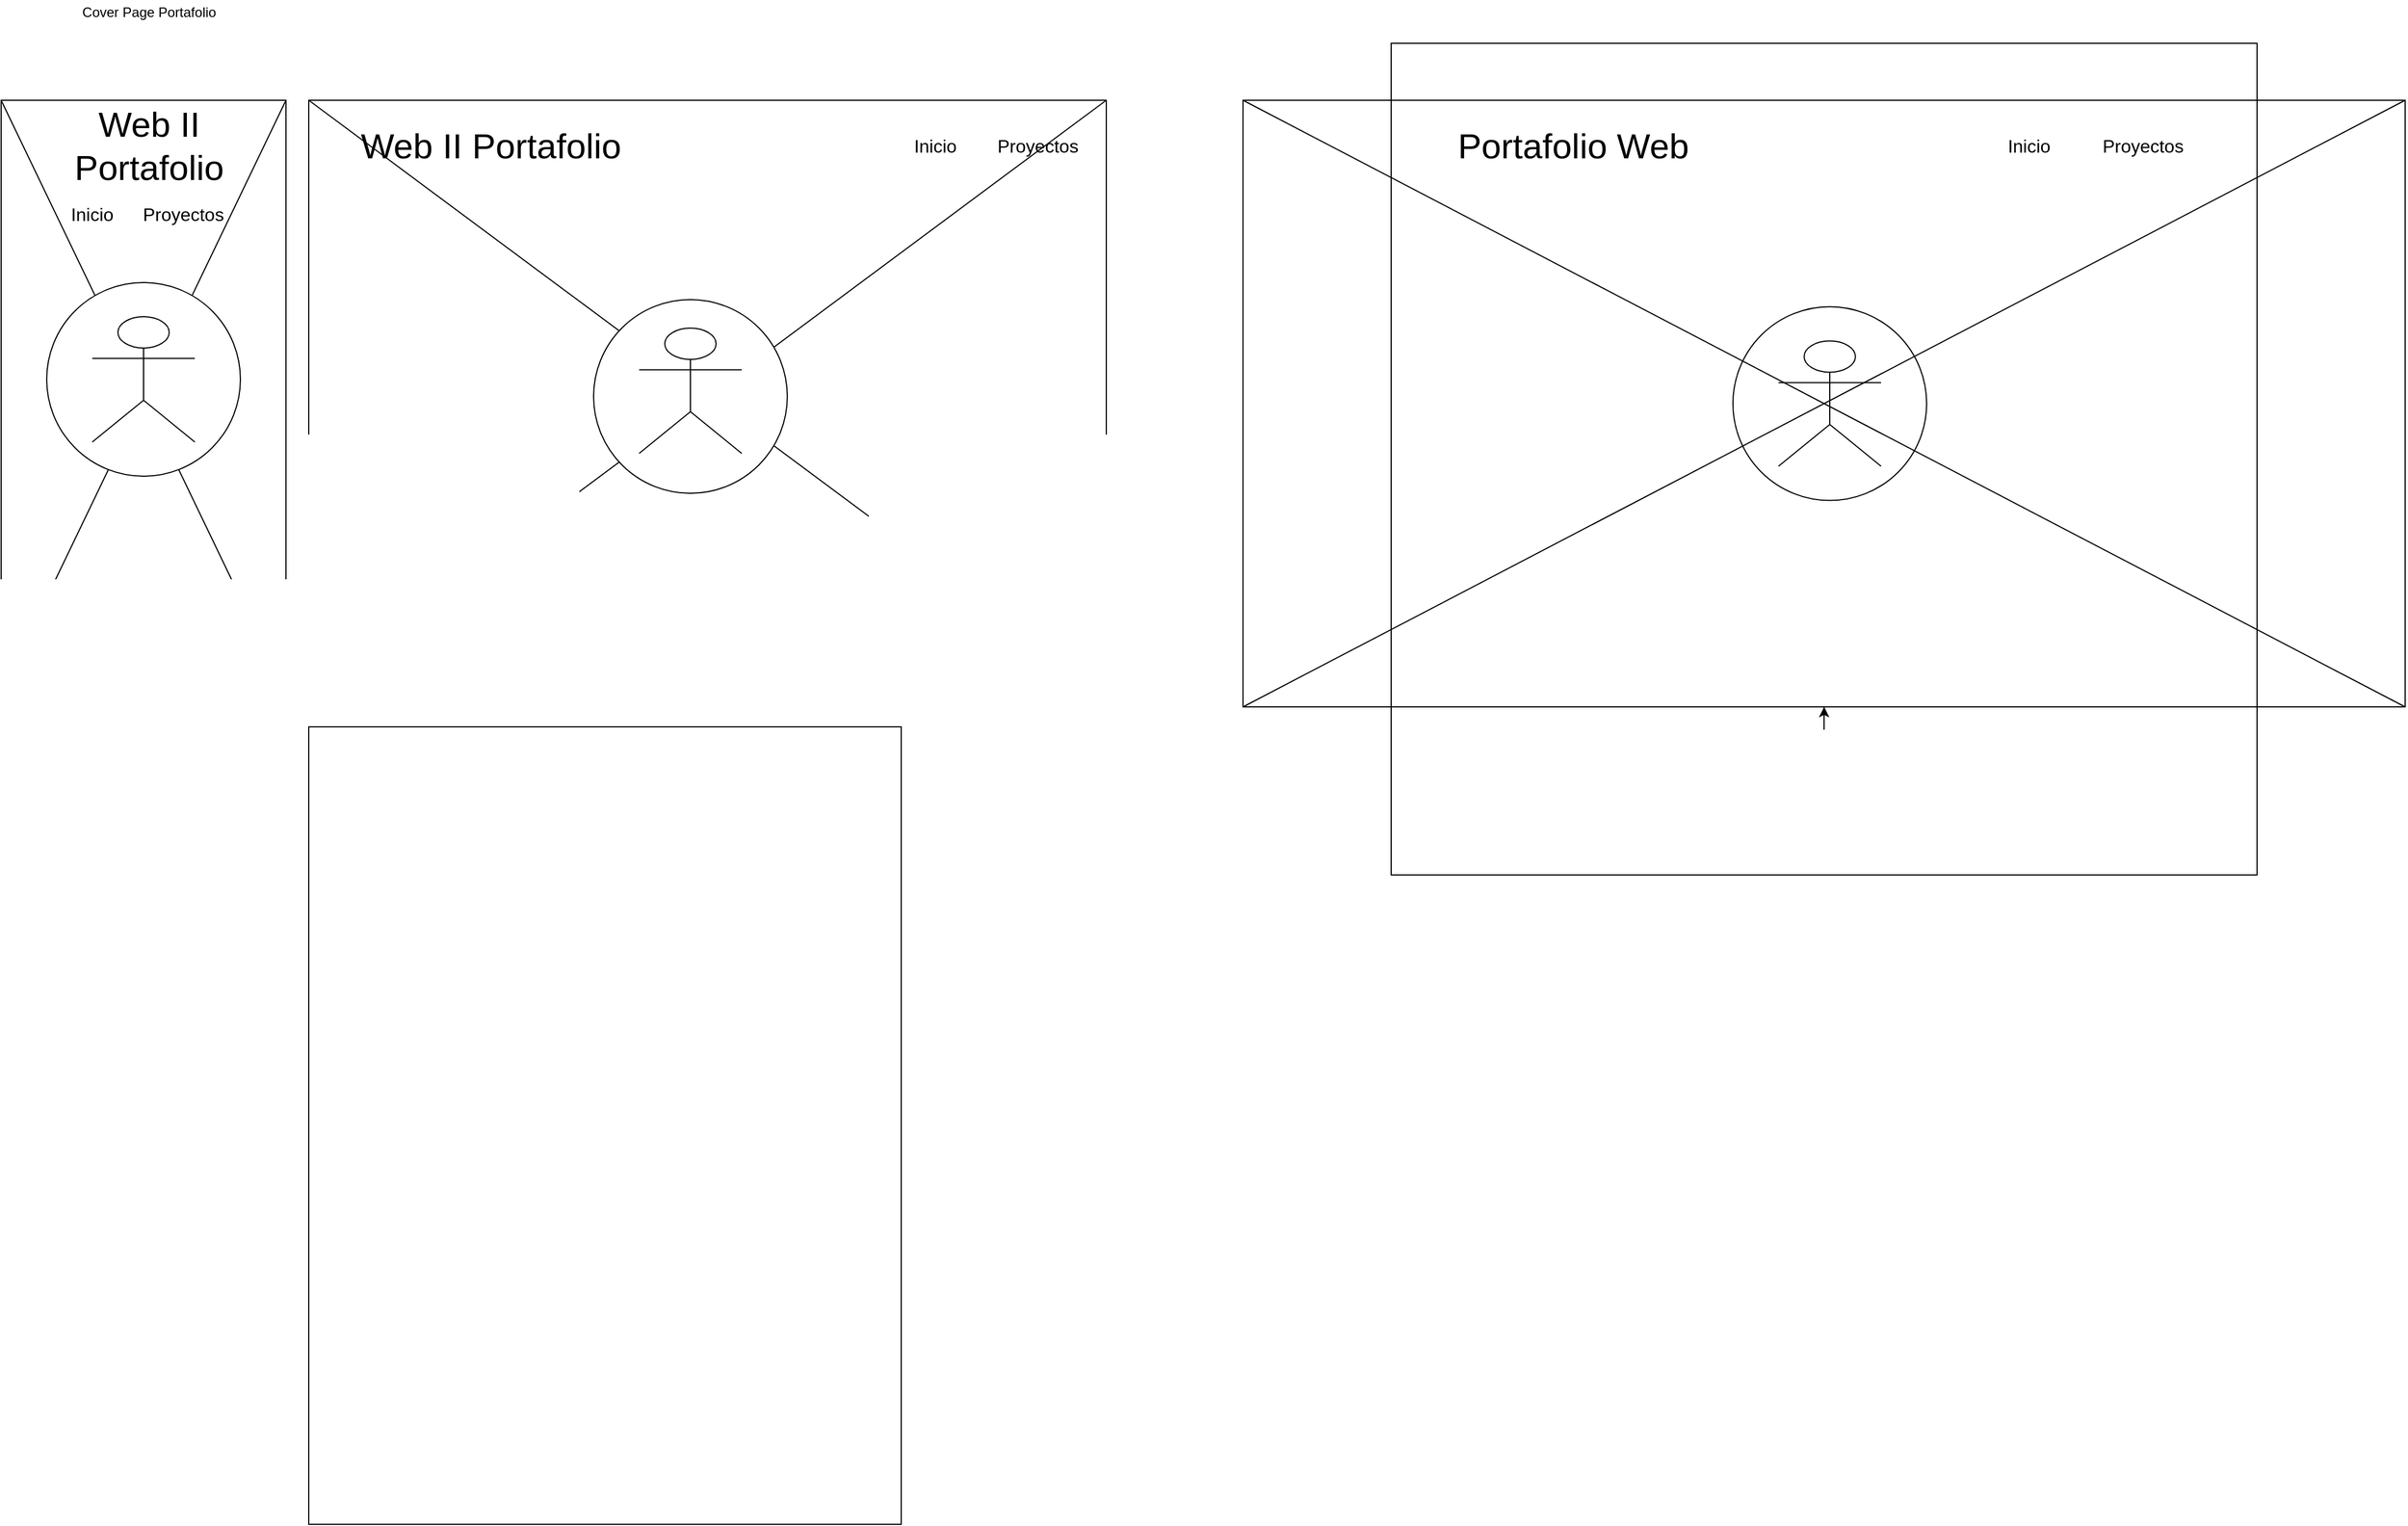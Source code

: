 <mxfile version="14.1.8" type="device" pages="2"><diagram id="TVRLxBg_jeRX5fFNaOIJ" name="Page-1"><mxGraphModel dx="875" dy="494" grid="1" gridSize="10" guides="1" tooltips="1" connect="1" arrows="1" fold="1" page="1" pageScale="1" pageWidth="1100" pageHeight="850" math="0" shadow="0"><root><mxCell id="0"/><mxCell id="1" parent="0"/><mxCell id="LJBU-VAnCsG5Pyl1tN5j-1" value="" style="rounded=0;whiteSpace=wrap;html=1;" parent="1" vertex="1"><mxGeometry x="20" y="100" width="250" height="520" as="geometry"/></mxCell><mxCell id="LJBU-VAnCsG5Pyl1tN5j-2" value="" style="rounded=0;whiteSpace=wrap;html=1;" parent="1" vertex="1"><mxGeometry x="290" y="100" width="700" height="520" as="geometry"/></mxCell><mxCell id="LJBU-VAnCsG5Pyl1tN5j-4" value="" style="rounded=0;whiteSpace=wrap;html=1;rotation=90;" parent="1" vertex="1"><mxGeometry x="1353.75" y="-143.75" width="532.5" height="1020" as="geometry"/></mxCell><mxCell id="LJBU-VAnCsG5Pyl1tN5j-5" value="" style="rounded=0;whiteSpace=wrap;html=1;rotation=90;" parent="1" vertex="1"><mxGeometry x="200" y="740" width="700" height="520" as="geometry"/></mxCell><mxCell id="LJBU-VAnCsG5Pyl1tN5j-6" value="Cover Page Portafolio" style="text;html=1;strokeColor=none;fillColor=none;align=center;verticalAlign=middle;whiteSpace=wrap;rounded=0;" parent="1" vertex="1"><mxGeometry x="20" y="12.5" width="260" height="20" as="geometry"/></mxCell><mxCell id="LJBU-VAnCsG5Pyl1tN5j-8" value="" style="endArrow=none;html=1;exitX=0;exitY=1;exitDx=0;exitDy=0;" parent="1" source="LJBU-VAnCsG5Pyl1tN5j-1" edge="1"><mxGeometry width="50" height="50" relative="1" as="geometry"><mxPoint x="220" y="150" as="sourcePoint"/><mxPoint x="270" y="100" as="targetPoint"/><Array as="points"/></mxGeometry></mxCell><mxCell id="LJBU-VAnCsG5Pyl1tN5j-9" value="" style="endArrow=none;html=1;exitX=1;exitY=1;exitDx=0;exitDy=0;entryX=0;entryY=0;entryDx=0;entryDy=0;" parent="1" source="LJBU-VAnCsG5Pyl1tN5j-1" target="LJBU-VAnCsG5Pyl1tN5j-1" edge="1"><mxGeometry width="50" height="50" relative="1" as="geometry"><mxPoint x="30" y="630.0" as="sourcePoint"/><mxPoint x="280" y="110" as="targetPoint"/></mxGeometry></mxCell><mxCell id="LJBU-VAnCsG5Pyl1tN5j-10" value="" style="ellipse;whiteSpace=wrap;html=1;aspect=fixed;" parent="1" vertex="1"><mxGeometry x="60" y="260" width="170" height="170" as="geometry"/></mxCell><mxCell id="LJBU-VAnCsG5Pyl1tN5j-12" value="" style="shape=umlActor;verticalLabelPosition=bottom;verticalAlign=top;html=1;outlineConnect=0;" parent="1" vertex="1"><mxGeometry x="100" y="290" width="90" height="110" as="geometry"/></mxCell><mxCell id="LJBU-VAnCsG5Pyl1tN5j-15" value="Web II Portafolio" style="text;html=1;strokeColor=none;fillColor=none;align=center;verticalAlign=middle;whiteSpace=wrap;rounded=0;fontSize=31;" parent="1" vertex="1"><mxGeometry x="70" y="130" width="160" height="20" as="geometry"/></mxCell><mxCell id="LJBU-VAnCsG5Pyl1tN5j-16" value="Inicio" style="text;html=1;strokeColor=none;fillColor=none;align=center;verticalAlign=middle;whiteSpace=wrap;rounded=0;fontSize=16;" parent="1" vertex="1"><mxGeometry x="80" y="190" width="40" height="20" as="geometry"/></mxCell><mxCell id="LJBU-VAnCsG5Pyl1tN5j-17" value="Proyectos" style="text;html=1;strokeColor=none;fillColor=none;align=center;verticalAlign=middle;whiteSpace=wrap;rounded=0;fontSize=16;" parent="1" vertex="1"><mxGeometry x="160" y="190" width="40" height="20" as="geometry"/></mxCell><mxCell id="LJBU-VAnCsG5Pyl1tN5j-20" value="Web II Portafolio" style="text;html=1;strokeColor=none;fillColor=none;align=center;verticalAlign=middle;whiteSpace=wrap;rounded=0;fontSize=31;" parent="1" vertex="1"><mxGeometry x="310" y="130" width="280" height="20" as="geometry"/></mxCell><mxCell id="LJBU-VAnCsG5Pyl1tN5j-21" value="Inicio" style="text;html=1;strokeColor=none;fillColor=none;align=center;verticalAlign=middle;whiteSpace=wrap;rounded=0;fontSize=16;" parent="1" vertex="1"><mxGeometry x="820" y="130" width="40" height="20" as="geometry"/></mxCell><mxCell id="LJBU-VAnCsG5Pyl1tN5j-22" value="Proyectos" style="text;html=1;strokeColor=none;fillColor=none;align=center;verticalAlign=middle;whiteSpace=wrap;rounded=0;fontSize=16;" parent="1" vertex="1"><mxGeometry x="910" y="130" width="40" height="20" as="geometry"/></mxCell><mxCell id="LJBU-VAnCsG5Pyl1tN5j-23" value="" style="endArrow=none;html=1;fontSize=16;entryX=0;entryY=0;entryDx=0;entryDy=0;exitX=1;exitY=1;exitDx=0;exitDy=0;" parent="1" source="LJBU-VAnCsG5Pyl1tN5j-2" target="LJBU-VAnCsG5Pyl1tN5j-2" edge="1"><mxGeometry width="50" height="50" relative="1" as="geometry"><mxPoint x="620" y="320" as="sourcePoint"/><mxPoint x="670" y="270" as="targetPoint"/></mxGeometry></mxCell><mxCell id="LJBU-VAnCsG5Pyl1tN5j-24" value="" style="endArrow=none;html=1;fontSize=16;entryX=1;entryY=0;entryDx=0;entryDy=0;exitX=0;exitY=1;exitDx=0;exitDy=0;" parent="1" source="LJBU-VAnCsG5Pyl1tN5j-2" target="LJBU-VAnCsG5Pyl1tN5j-2" edge="1"><mxGeometry width="50" height="50" relative="1" as="geometry"><mxPoint x="620" y="320" as="sourcePoint"/><mxPoint x="670" y="270" as="targetPoint"/></mxGeometry></mxCell><mxCell id="LJBU-VAnCsG5Pyl1tN5j-25" style="edgeStyle=orthogonalEdgeStyle;rounded=0;orthogonalLoop=1;jettySize=auto;html=1;exitX=1;exitY=0.5;exitDx=0;exitDy=0;fontSize=16;" parent="1" source="LJBU-VAnCsG5Pyl1tN5j-4" target="LJBU-VAnCsG5Pyl1tN5j-4" edge="1"><mxGeometry relative="1" as="geometry"/></mxCell><mxCell id="LJBU-VAnCsG5Pyl1tN5j-26" value="" style="ellipse;whiteSpace=wrap;html=1;aspect=fixed;" parent="1" vertex="1"><mxGeometry x="540" y="275" width="170" height="170" as="geometry"/></mxCell><mxCell id="LJBU-VAnCsG5Pyl1tN5j-27" value="" style="shape=umlActor;verticalLabelPosition=bottom;verticalAlign=top;html=1;outlineConnect=0;" parent="1" vertex="1"><mxGeometry x="580" y="300" width="90" height="110" as="geometry"/></mxCell><mxCell id="LJBU-VAnCsG5Pyl1tN5j-28" value="Portafolio Web" style="text;html=1;strokeColor=none;fillColor=none;align=center;verticalAlign=middle;whiteSpace=wrap;rounded=0;fontSize=31;" parent="1" vertex="1"><mxGeometry x="1260" y="130" width="280" height="20" as="geometry"/></mxCell><mxCell id="LJBU-VAnCsG5Pyl1tN5j-29" value="Inicio" style="text;html=1;strokeColor=none;fillColor=none;align=center;verticalAlign=middle;whiteSpace=wrap;rounded=0;fontSize=16;" parent="1" vertex="1"><mxGeometry x="1780" y="130" width="40" height="20" as="geometry"/></mxCell><mxCell id="LJBU-VAnCsG5Pyl1tN5j-30" value="Proyectos" style="text;html=1;strokeColor=none;fillColor=none;align=center;verticalAlign=middle;whiteSpace=wrap;rounded=0;fontSize=16;" parent="1" vertex="1"><mxGeometry x="1880" y="130" width="40" height="20" as="geometry"/></mxCell><mxCell id="LJBU-VAnCsG5Pyl1tN5j-31" value="" style="ellipse;whiteSpace=wrap;html=1;aspect=fixed;" parent="1" vertex="1"><mxGeometry x="1540" y="281.25" width="170" height="170" as="geometry"/></mxCell><mxCell id="LJBU-VAnCsG5Pyl1tN5j-32" value="" style="shape=umlActor;verticalLabelPosition=bottom;verticalAlign=top;html=1;outlineConnect=0;" parent="1" vertex="1"><mxGeometry x="1580" y="311.25" width="90" height="110" as="geometry"/></mxCell><mxCell id="LJBU-VAnCsG5Pyl1tN5j-33" value="" style="endArrow=none;html=1;fontSize=16;entryX=0;entryY=1;entryDx=0;entryDy=0;exitX=1;exitY=0;exitDx=0;exitDy=0;" parent="1" source="LJBU-VAnCsG5Pyl1tN5j-4" target="LJBU-VAnCsG5Pyl1tN5j-4" edge="1"><mxGeometry width="50" height="50" relative="1" as="geometry"><mxPoint x="1460" y="490" as="sourcePoint"/><mxPoint x="1510" y="440" as="targetPoint"/></mxGeometry></mxCell><mxCell id="LJBU-VAnCsG5Pyl1tN5j-34" value="" style="endArrow=none;html=1;fontSize=16;exitX=1;exitY=1;exitDx=0;exitDy=0;entryX=0;entryY=0;entryDx=0;entryDy=0;" parent="1" source="LJBU-VAnCsG5Pyl1tN5j-4" target="LJBU-VAnCsG5Pyl1tN5j-4" edge="1"><mxGeometry width="50" height="50" relative="1" as="geometry"><mxPoint x="1460" y="490" as="sourcePoint"/><mxPoint x="1510" y="440" as="targetPoint"/></mxGeometry></mxCell><mxCell id="LJBU-VAnCsG5Pyl1tN5j-35" value="" style="rounded=0;whiteSpace=wrap;html=1;fontSize=16;fillColor=none;" parent="1" vertex="1"><mxGeometry x="1240" y="50" width="760" height="730" as="geometry"/></mxCell></root></mxGraphModel></diagram><diagram id="CzFK2SuCrc2GGHjDIna0" name="Page-2"><mxGraphModel dx="772" dy="566" grid="1" gridSize="10" guides="1" tooltips="1" connect="1" arrows="1" fold="1" page="1" pageScale="1" pageWidth="1100" pageHeight="850" math="0" shadow="0"><root><mxCell id="Nrn2BLaPttFLPvRdKct8-0"/><mxCell id="Nrn2BLaPttFLPvRdKct8-1" parent="Nrn2BLaPttFLPvRdKct8-0"/></root></mxGraphModel></diagram></mxfile>